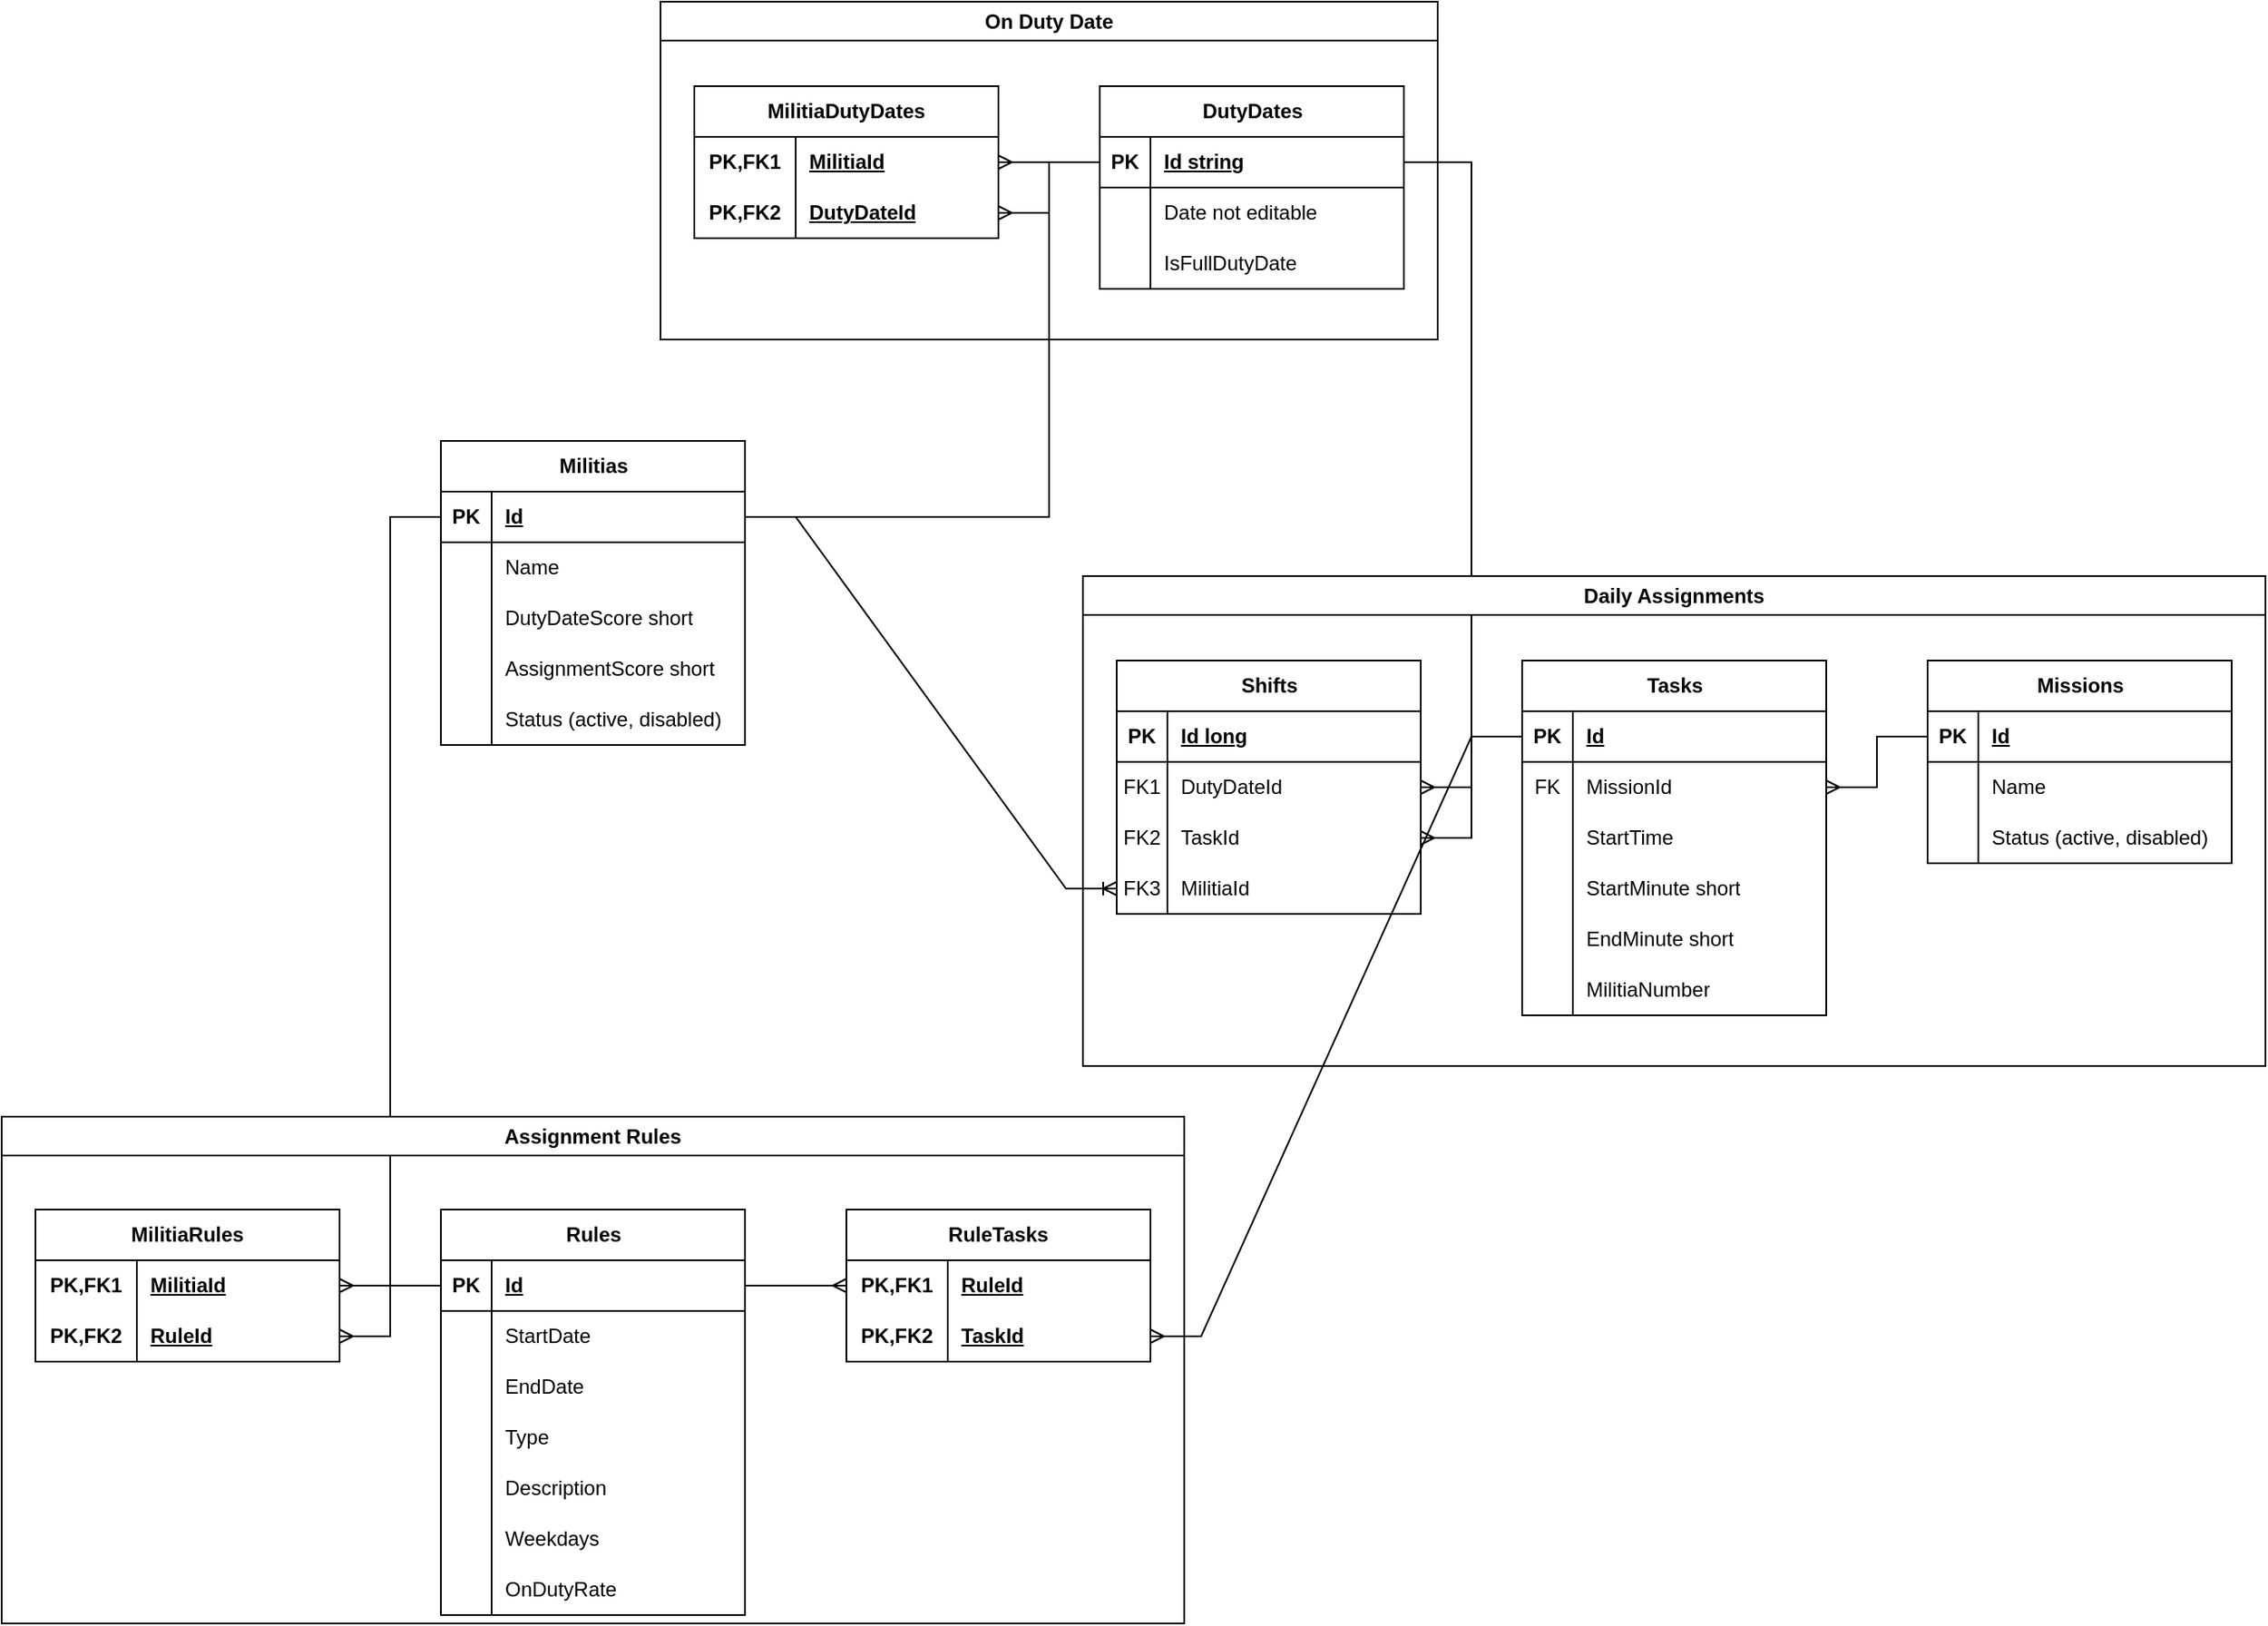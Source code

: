 <mxfile version="23.1.1" type="device">
  <diagram id="R2lEEEUBdFMjLlhIrx00" name="Page-1">
    <mxGraphModel dx="1426" dy="793" grid="1" gridSize="10" guides="1" tooltips="1" connect="1" arrows="1" fold="1" page="1" pageScale="1" pageWidth="850" pageHeight="1100" math="0" shadow="0" extFonts="Permanent Marker^https://fonts.googleapis.com/css?family=Permanent+Marker">
      <root>
        <mxCell id="0" />
        <mxCell id="1" parent="0" />
        <mxCell id="pdtyg4RpCZZI359eivzi-1" value="Militias" style="shape=table;startSize=30;container=1;collapsible=1;childLayout=tableLayout;fixedRows=1;rowLines=0;fontStyle=1;align=center;resizeLast=1;html=1;" parent="1" vertex="1">
          <mxGeometry x="450" y="290" width="180" height="180" as="geometry" />
        </mxCell>
        <mxCell id="pdtyg4RpCZZI359eivzi-2" value="" style="shape=tableRow;horizontal=0;startSize=0;swimlaneHead=0;swimlaneBody=0;fillColor=none;collapsible=0;dropTarget=0;points=[[0,0.5],[1,0.5]];portConstraint=eastwest;top=0;left=0;right=0;bottom=1;" parent="pdtyg4RpCZZI359eivzi-1" vertex="1">
          <mxGeometry y="30" width="180" height="30" as="geometry" />
        </mxCell>
        <mxCell id="pdtyg4RpCZZI359eivzi-3" value="PK" style="shape=partialRectangle;connectable=0;fillColor=none;top=0;left=0;bottom=0;right=0;fontStyle=1;overflow=hidden;whiteSpace=wrap;html=1;" parent="pdtyg4RpCZZI359eivzi-2" vertex="1">
          <mxGeometry width="30" height="30" as="geometry">
            <mxRectangle width="30" height="30" as="alternateBounds" />
          </mxGeometry>
        </mxCell>
        <mxCell id="pdtyg4RpCZZI359eivzi-4" value="Id" style="shape=partialRectangle;connectable=0;fillColor=none;top=0;left=0;bottom=0;right=0;align=left;spacingLeft=6;fontStyle=5;overflow=hidden;whiteSpace=wrap;html=1;" parent="pdtyg4RpCZZI359eivzi-2" vertex="1">
          <mxGeometry x="30" width="150" height="30" as="geometry">
            <mxRectangle width="150" height="30" as="alternateBounds" />
          </mxGeometry>
        </mxCell>
        <mxCell id="pdtyg4RpCZZI359eivzi-5" value="" style="shape=tableRow;horizontal=0;startSize=0;swimlaneHead=0;swimlaneBody=0;fillColor=none;collapsible=0;dropTarget=0;points=[[0,0.5],[1,0.5]];portConstraint=eastwest;top=0;left=0;right=0;bottom=0;" parent="pdtyg4RpCZZI359eivzi-1" vertex="1">
          <mxGeometry y="60" width="180" height="30" as="geometry" />
        </mxCell>
        <mxCell id="pdtyg4RpCZZI359eivzi-6" value="" style="shape=partialRectangle;connectable=0;fillColor=none;top=0;left=0;bottom=0;right=0;editable=1;overflow=hidden;whiteSpace=wrap;html=1;" parent="pdtyg4RpCZZI359eivzi-5" vertex="1">
          <mxGeometry width="30" height="30" as="geometry">
            <mxRectangle width="30" height="30" as="alternateBounds" />
          </mxGeometry>
        </mxCell>
        <mxCell id="pdtyg4RpCZZI359eivzi-7" value="Name" style="shape=partialRectangle;connectable=0;fillColor=none;top=0;left=0;bottom=0;right=0;align=left;spacingLeft=6;overflow=hidden;whiteSpace=wrap;html=1;" parent="pdtyg4RpCZZI359eivzi-5" vertex="1">
          <mxGeometry x="30" width="150" height="30" as="geometry">
            <mxRectangle width="150" height="30" as="alternateBounds" />
          </mxGeometry>
        </mxCell>
        <mxCell id="pdtyg4RpCZZI359eivzi-8" value="" style="shape=tableRow;horizontal=0;startSize=0;swimlaneHead=0;swimlaneBody=0;fillColor=none;collapsible=0;dropTarget=0;points=[[0,0.5],[1,0.5]];portConstraint=eastwest;top=0;left=0;right=0;bottom=0;" parent="pdtyg4RpCZZI359eivzi-1" vertex="1">
          <mxGeometry y="90" width="180" height="30" as="geometry" />
        </mxCell>
        <mxCell id="pdtyg4RpCZZI359eivzi-9" value="" style="shape=partialRectangle;connectable=0;fillColor=none;top=0;left=0;bottom=0;right=0;editable=1;overflow=hidden;whiteSpace=wrap;html=1;" parent="pdtyg4RpCZZI359eivzi-8" vertex="1">
          <mxGeometry width="30" height="30" as="geometry">
            <mxRectangle width="30" height="30" as="alternateBounds" />
          </mxGeometry>
        </mxCell>
        <mxCell id="pdtyg4RpCZZI359eivzi-10" value="DutyDateScore short" style="shape=partialRectangle;connectable=0;fillColor=none;top=0;left=0;bottom=0;right=0;align=left;spacingLeft=6;overflow=hidden;whiteSpace=wrap;html=1;" parent="pdtyg4RpCZZI359eivzi-8" vertex="1">
          <mxGeometry x="30" width="150" height="30" as="geometry">
            <mxRectangle width="150" height="30" as="alternateBounds" />
          </mxGeometry>
        </mxCell>
        <mxCell id="WLzUTQNGQ3qhr9hNgQwH-1" value="" style="shape=tableRow;horizontal=0;startSize=0;swimlaneHead=0;swimlaneBody=0;fillColor=none;collapsible=0;dropTarget=0;points=[[0,0.5],[1,0.5]];portConstraint=eastwest;top=0;left=0;right=0;bottom=0;" parent="pdtyg4RpCZZI359eivzi-1" vertex="1">
          <mxGeometry y="120" width="180" height="30" as="geometry" />
        </mxCell>
        <mxCell id="WLzUTQNGQ3qhr9hNgQwH-2" value="" style="shape=partialRectangle;connectable=0;fillColor=none;top=0;left=0;bottom=0;right=0;editable=1;overflow=hidden;whiteSpace=wrap;html=1;" parent="WLzUTQNGQ3qhr9hNgQwH-1" vertex="1">
          <mxGeometry width="30" height="30" as="geometry">
            <mxRectangle width="30" height="30" as="alternateBounds" />
          </mxGeometry>
        </mxCell>
        <mxCell id="WLzUTQNGQ3qhr9hNgQwH-3" value="AssignmentScore short" style="shape=partialRectangle;connectable=0;fillColor=none;top=0;left=0;bottom=0;right=0;align=left;spacingLeft=6;overflow=hidden;whiteSpace=wrap;html=1;" parent="WLzUTQNGQ3qhr9hNgQwH-1" vertex="1">
          <mxGeometry x="30" width="150" height="30" as="geometry">
            <mxRectangle width="150" height="30" as="alternateBounds" />
          </mxGeometry>
        </mxCell>
        <mxCell id="pdtyg4RpCZZI359eivzi-11" value="" style="shape=tableRow;horizontal=0;startSize=0;swimlaneHead=0;swimlaneBody=0;fillColor=none;collapsible=0;dropTarget=0;points=[[0,0.5],[1,0.5]];portConstraint=eastwest;top=0;left=0;right=0;bottom=0;" parent="pdtyg4RpCZZI359eivzi-1" vertex="1">
          <mxGeometry y="150" width="180" height="30" as="geometry" />
        </mxCell>
        <mxCell id="pdtyg4RpCZZI359eivzi-12" value="" style="shape=partialRectangle;connectable=0;fillColor=none;top=0;left=0;bottom=0;right=0;editable=1;overflow=hidden;whiteSpace=wrap;html=1;" parent="pdtyg4RpCZZI359eivzi-11" vertex="1">
          <mxGeometry width="30" height="30" as="geometry">
            <mxRectangle width="30" height="30" as="alternateBounds" />
          </mxGeometry>
        </mxCell>
        <mxCell id="pdtyg4RpCZZI359eivzi-13" value="Status (active, disabled)" style="shape=partialRectangle;connectable=0;fillColor=none;top=0;left=0;bottom=0;right=0;align=left;spacingLeft=6;overflow=hidden;whiteSpace=wrap;html=1;" parent="pdtyg4RpCZZI359eivzi-11" vertex="1">
          <mxGeometry x="30" width="150" height="30" as="geometry">
            <mxRectangle width="150" height="30" as="alternateBounds" />
          </mxGeometry>
        </mxCell>
        <mxCell id="pdtyg4RpCZZI359eivzi-83" value="" style="edgeStyle=entityRelationEdgeStyle;fontSize=12;html=1;endArrow=ERmany;rounded=0;" parent="1" source="pdtyg4RpCZZI359eivzi-2" target="pdtyg4RpCZZI359eivzi-53" edge="1">
          <mxGeometry width="100" height="100" relative="1" as="geometry">
            <mxPoint x="180" y="590" as="sourcePoint" />
            <mxPoint x="280" y="490" as="targetPoint" />
          </mxGeometry>
        </mxCell>
        <mxCell id="pdtyg4RpCZZI359eivzi-98" value="" style="edgeStyle=entityRelationEdgeStyle;fontSize=12;html=1;endArrow=ERmany;rounded=0;" parent="1" source="pdtyg4RpCZZI359eivzi-2" target="pdtyg4RpCZZI359eivzi-86" edge="1">
          <mxGeometry width="100" height="100" relative="1" as="geometry">
            <mxPoint x="240" y="710" as="sourcePoint" />
            <mxPoint x="340" y="610" as="targetPoint" />
          </mxGeometry>
        </mxCell>
        <mxCell id="pdtyg4RpCZZI359eivzi-146" value="" style="edgeStyle=entityRelationEdgeStyle;fontSize=12;html=1;endArrow=ERmany;rounded=0;" parent="1" source="pdtyg4RpCZZI359eivzi-114" target="pdtyg4RpCZZI359eivzi-136" edge="1">
          <mxGeometry width="100" height="100" relative="1" as="geometry">
            <mxPoint x="90" y="740" as="sourcePoint" />
            <mxPoint x="190" y="640" as="targetPoint" />
          </mxGeometry>
        </mxCell>
        <mxCell id="pdtyg4RpCZZI359eivzi-187" value="" style="edgeStyle=entityRelationEdgeStyle;fontSize=12;html=1;endArrow=ERmany;rounded=0;" parent="1" source="pdtyg4RpCZZI359eivzi-15" target="pdtyg4RpCZZI359eivzi-177" edge="1">
          <mxGeometry width="100" height="100" relative="1" as="geometry">
            <mxPoint x="630" y="410" as="sourcePoint" />
            <mxPoint x="730" y="310" as="targetPoint" />
          </mxGeometry>
        </mxCell>
        <mxCell id="pdtyg4RpCZZI359eivzi-188" value="" style="edgeStyle=entityRelationEdgeStyle;fontSize=12;html=1;endArrow=ERoneToMany;rounded=0;" parent="1" source="pdtyg4RpCZZI359eivzi-2" target="pdtyg4RpCZZI359eivzi-183" edge="1">
          <mxGeometry width="100" height="100" relative="1" as="geometry">
            <mxPoint x="530" y="380" as="sourcePoint" />
            <mxPoint x="630" y="280" as="targetPoint" />
          </mxGeometry>
        </mxCell>
        <mxCell id="pdtyg4RpCZZI359eivzi-189" value="On Duty Date" style="swimlane;whiteSpace=wrap;html=1;" parent="1" vertex="1">
          <mxGeometry x="580" y="30" width="460" height="200" as="geometry" />
        </mxCell>
        <mxCell id="pdtyg4RpCZZI359eivzi-14" value="DutyDates" style="shape=table;startSize=30;container=1;collapsible=1;childLayout=tableLayout;fixedRows=1;rowLines=0;fontStyle=1;align=center;resizeLast=1;html=1;" parent="pdtyg4RpCZZI359eivzi-189" vertex="1">
          <mxGeometry x="260" y="50" width="180" height="120" as="geometry">
            <mxRectangle x="360" y="475" width="90" height="30" as="alternateBounds" />
          </mxGeometry>
        </mxCell>
        <mxCell id="pdtyg4RpCZZI359eivzi-15" value="" style="shape=tableRow;horizontal=0;startSize=0;swimlaneHead=0;swimlaneBody=0;fillColor=none;collapsible=0;dropTarget=0;points=[[0,0.5],[1,0.5]];portConstraint=eastwest;top=0;left=0;right=0;bottom=1;" parent="pdtyg4RpCZZI359eivzi-14" vertex="1">
          <mxGeometry y="30" width="180" height="30" as="geometry" />
        </mxCell>
        <mxCell id="pdtyg4RpCZZI359eivzi-16" value="PK" style="shape=partialRectangle;connectable=0;fillColor=none;top=0;left=0;bottom=0;right=0;fontStyle=1;overflow=hidden;whiteSpace=wrap;html=1;" parent="pdtyg4RpCZZI359eivzi-15" vertex="1">
          <mxGeometry width="30" height="30" as="geometry">
            <mxRectangle width="30" height="30" as="alternateBounds" />
          </mxGeometry>
        </mxCell>
        <mxCell id="pdtyg4RpCZZI359eivzi-17" value="Id string" style="shape=partialRectangle;connectable=0;fillColor=none;top=0;left=0;bottom=0;right=0;align=left;spacingLeft=6;fontStyle=5;overflow=hidden;whiteSpace=wrap;html=1;" parent="pdtyg4RpCZZI359eivzi-15" vertex="1">
          <mxGeometry x="30" width="150" height="30" as="geometry">
            <mxRectangle width="150" height="30" as="alternateBounds" />
          </mxGeometry>
        </mxCell>
        <mxCell id="pdtyg4RpCZZI359eivzi-18" value="" style="shape=tableRow;horizontal=0;startSize=0;swimlaneHead=0;swimlaneBody=0;fillColor=none;collapsible=0;dropTarget=0;points=[[0,0.5],[1,0.5]];portConstraint=eastwest;top=0;left=0;right=0;bottom=0;" parent="pdtyg4RpCZZI359eivzi-14" vertex="1">
          <mxGeometry y="60" width="180" height="30" as="geometry" />
        </mxCell>
        <mxCell id="pdtyg4RpCZZI359eivzi-19" value="" style="shape=partialRectangle;connectable=0;fillColor=none;top=0;left=0;bottom=0;right=0;editable=1;overflow=hidden;whiteSpace=wrap;html=1;" parent="pdtyg4RpCZZI359eivzi-18" vertex="1">
          <mxGeometry width="30" height="30" as="geometry">
            <mxRectangle width="30" height="30" as="alternateBounds" />
          </mxGeometry>
        </mxCell>
        <mxCell id="pdtyg4RpCZZI359eivzi-20" value="Date not editable" style="shape=partialRectangle;connectable=0;fillColor=none;top=0;left=0;bottom=0;right=0;align=left;spacingLeft=6;overflow=hidden;whiteSpace=wrap;html=1;" parent="pdtyg4RpCZZI359eivzi-18" vertex="1">
          <mxGeometry x="30" width="150" height="30" as="geometry">
            <mxRectangle width="150" height="30" as="alternateBounds" />
          </mxGeometry>
        </mxCell>
        <mxCell id="pdtyg4RpCZZI359eivzi-21" value="" style="shape=tableRow;horizontal=0;startSize=0;swimlaneHead=0;swimlaneBody=0;fillColor=none;collapsible=0;dropTarget=0;points=[[0,0.5],[1,0.5]];portConstraint=eastwest;top=0;left=0;right=0;bottom=0;" parent="pdtyg4RpCZZI359eivzi-14" vertex="1">
          <mxGeometry y="90" width="180" height="30" as="geometry" />
        </mxCell>
        <mxCell id="pdtyg4RpCZZI359eivzi-22" value="" style="shape=partialRectangle;connectable=0;fillColor=none;top=0;left=0;bottom=0;right=0;editable=1;overflow=hidden;whiteSpace=wrap;html=1;" parent="pdtyg4RpCZZI359eivzi-21" vertex="1">
          <mxGeometry width="30" height="30" as="geometry">
            <mxRectangle width="30" height="30" as="alternateBounds" />
          </mxGeometry>
        </mxCell>
        <mxCell id="pdtyg4RpCZZI359eivzi-23" value="IsFullDutyDate" style="shape=partialRectangle;connectable=0;fillColor=none;top=0;left=0;bottom=0;right=0;align=left;spacingLeft=6;overflow=hidden;whiteSpace=wrap;html=1;" parent="pdtyg4RpCZZI359eivzi-21" vertex="1">
          <mxGeometry x="30" width="150" height="30" as="geometry">
            <mxRectangle width="150" height="30" as="alternateBounds" />
          </mxGeometry>
        </mxCell>
        <mxCell id="pdtyg4RpCZZI359eivzi-52" value="MilitiaDutyDates" style="shape=table;startSize=30;container=1;collapsible=1;childLayout=tableLayout;fixedRows=1;rowLines=0;fontStyle=1;align=center;resizeLast=1;html=1;whiteSpace=wrap;" parent="pdtyg4RpCZZI359eivzi-189" vertex="1">
          <mxGeometry x="20" y="50" width="180" height="90" as="geometry" />
        </mxCell>
        <mxCell id="pdtyg4RpCZZI359eivzi-53" value="" style="shape=tableRow;horizontal=0;startSize=0;swimlaneHead=0;swimlaneBody=0;fillColor=none;collapsible=0;dropTarget=0;points=[[0,0.5],[1,0.5]];portConstraint=eastwest;top=0;left=0;right=0;bottom=0;html=1;" parent="pdtyg4RpCZZI359eivzi-52" vertex="1">
          <mxGeometry y="30" width="180" height="30" as="geometry" />
        </mxCell>
        <mxCell id="pdtyg4RpCZZI359eivzi-54" value="PK,FK1" style="shape=partialRectangle;connectable=0;fillColor=none;top=0;left=0;bottom=0;right=0;fontStyle=1;overflow=hidden;html=1;whiteSpace=wrap;" parent="pdtyg4RpCZZI359eivzi-53" vertex="1">
          <mxGeometry width="60" height="30" as="geometry">
            <mxRectangle width="60" height="30" as="alternateBounds" />
          </mxGeometry>
        </mxCell>
        <mxCell id="pdtyg4RpCZZI359eivzi-55" value="MilitiaId" style="shape=partialRectangle;connectable=0;fillColor=none;top=0;left=0;bottom=0;right=0;align=left;spacingLeft=6;fontStyle=5;overflow=hidden;html=1;whiteSpace=wrap;" parent="pdtyg4RpCZZI359eivzi-53" vertex="1">
          <mxGeometry x="60" width="120" height="30" as="geometry">
            <mxRectangle width="120" height="30" as="alternateBounds" />
          </mxGeometry>
        </mxCell>
        <mxCell id="pdtyg4RpCZZI359eivzi-56" value="" style="shape=tableRow;horizontal=0;startSize=0;swimlaneHead=0;swimlaneBody=0;fillColor=none;collapsible=0;dropTarget=0;points=[[0,0.5],[1,0.5]];portConstraint=eastwest;top=0;left=0;right=0;bottom=1;html=1;" parent="pdtyg4RpCZZI359eivzi-52" vertex="1">
          <mxGeometry y="60" width="180" height="30" as="geometry" />
        </mxCell>
        <mxCell id="pdtyg4RpCZZI359eivzi-57" value="PK,FK2" style="shape=partialRectangle;connectable=0;fillColor=none;top=0;left=0;bottom=0;right=0;fontStyle=1;overflow=hidden;html=1;whiteSpace=wrap;" parent="pdtyg4RpCZZI359eivzi-56" vertex="1">
          <mxGeometry width="60" height="30" as="geometry">
            <mxRectangle width="60" height="30" as="alternateBounds" />
          </mxGeometry>
        </mxCell>
        <mxCell id="pdtyg4RpCZZI359eivzi-58" value="DutyDateId" style="shape=partialRectangle;connectable=0;fillColor=none;top=0;left=0;bottom=0;right=0;align=left;spacingLeft=6;fontStyle=5;overflow=hidden;html=1;whiteSpace=wrap;" parent="pdtyg4RpCZZI359eivzi-56" vertex="1">
          <mxGeometry x="60" width="120" height="30" as="geometry">
            <mxRectangle width="120" height="30" as="alternateBounds" />
          </mxGeometry>
        </mxCell>
        <mxCell id="pdtyg4RpCZZI359eivzi-84" value="" style="edgeStyle=entityRelationEdgeStyle;fontSize=12;html=1;endArrow=ERmany;rounded=0;" parent="pdtyg4RpCZZI359eivzi-189" source="pdtyg4RpCZZI359eivzi-15" target="pdtyg4RpCZZI359eivzi-56" edge="1">
          <mxGeometry width="100" height="100" relative="1" as="geometry">
            <mxPoint x="-380" y="520" as="sourcePoint" />
            <mxPoint x="-280" y="420" as="targetPoint" />
          </mxGeometry>
        </mxCell>
        <mxCell id="pdtyg4RpCZZI359eivzi-190" value="Assignment Rules" style="swimlane;whiteSpace=wrap;html=1;" parent="1" vertex="1">
          <mxGeometry x="190" y="690" width="700" height="300" as="geometry" />
        </mxCell>
        <mxCell id="pdtyg4RpCZZI359eivzi-67" value="Rules" style="shape=table;startSize=30;container=1;collapsible=1;childLayout=tableLayout;fixedRows=1;rowLines=0;fontStyle=1;align=center;resizeLast=1;html=1;" parent="pdtyg4RpCZZI359eivzi-190" vertex="1">
          <mxGeometry x="260" y="55" width="180" height="240" as="geometry" />
        </mxCell>
        <mxCell id="pdtyg4RpCZZI359eivzi-68" value="" style="shape=tableRow;horizontal=0;startSize=0;swimlaneHead=0;swimlaneBody=0;fillColor=none;collapsible=0;dropTarget=0;points=[[0,0.5],[1,0.5]];portConstraint=eastwest;top=0;left=0;right=0;bottom=1;" parent="pdtyg4RpCZZI359eivzi-67" vertex="1">
          <mxGeometry y="30" width="180" height="30" as="geometry" />
        </mxCell>
        <mxCell id="pdtyg4RpCZZI359eivzi-69" value="PK" style="shape=partialRectangle;connectable=0;fillColor=none;top=0;left=0;bottom=0;right=0;fontStyle=1;overflow=hidden;whiteSpace=wrap;html=1;" parent="pdtyg4RpCZZI359eivzi-68" vertex="1">
          <mxGeometry width="30" height="30" as="geometry">
            <mxRectangle width="30" height="30" as="alternateBounds" />
          </mxGeometry>
        </mxCell>
        <mxCell id="pdtyg4RpCZZI359eivzi-70" value="Id" style="shape=partialRectangle;connectable=0;fillColor=none;top=0;left=0;bottom=0;right=0;align=left;spacingLeft=6;fontStyle=5;overflow=hidden;whiteSpace=wrap;html=1;" parent="pdtyg4RpCZZI359eivzi-68" vertex="1">
          <mxGeometry x="30" width="150" height="30" as="geometry">
            <mxRectangle width="150" height="30" as="alternateBounds" />
          </mxGeometry>
        </mxCell>
        <mxCell id="pdtyg4RpCZZI359eivzi-74" value="" style="shape=tableRow;horizontal=0;startSize=0;swimlaneHead=0;swimlaneBody=0;fillColor=none;collapsible=0;dropTarget=0;points=[[0,0.5],[1,0.5]];portConstraint=eastwest;top=0;left=0;right=0;bottom=0;" parent="pdtyg4RpCZZI359eivzi-67" vertex="1">
          <mxGeometry y="60" width="180" height="30" as="geometry" />
        </mxCell>
        <mxCell id="pdtyg4RpCZZI359eivzi-75" value="" style="shape=partialRectangle;connectable=0;fillColor=none;top=0;left=0;bottom=0;right=0;editable=1;overflow=hidden;whiteSpace=wrap;html=1;" parent="pdtyg4RpCZZI359eivzi-74" vertex="1">
          <mxGeometry width="30" height="30" as="geometry">
            <mxRectangle width="30" height="30" as="alternateBounds" />
          </mxGeometry>
        </mxCell>
        <mxCell id="pdtyg4RpCZZI359eivzi-76" value="StartDate" style="shape=partialRectangle;connectable=0;fillColor=none;top=0;left=0;bottom=0;right=0;align=left;spacingLeft=6;overflow=hidden;whiteSpace=wrap;html=1;" parent="pdtyg4RpCZZI359eivzi-74" vertex="1">
          <mxGeometry x="30" width="150" height="30" as="geometry">
            <mxRectangle width="150" height="30" as="alternateBounds" />
          </mxGeometry>
        </mxCell>
        <mxCell id="pdtyg4RpCZZI359eivzi-77" value="" style="shape=tableRow;horizontal=0;startSize=0;swimlaneHead=0;swimlaneBody=0;fillColor=none;collapsible=0;dropTarget=0;points=[[0,0.5],[1,0.5]];portConstraint=eastwest;top=0;left=0;right=0;bottom=0;" parent="pdtyg4RpCZZI359eivzi-67" vertex="1">
          <mxGeometry y="90" width="180" height="30" as="geometry" />
        </mxCell>
        <mxCell id="pdtyg4RpCZZI359eivzi-78" value="" style="shape=partialRectangle;connectable=0;fillColor=none;top=0;left=0;bottom=0;right=0;editable=1;overflow=hidden;whiteSpace=wrap;html=1;" parent="pdtyg4RpCZZI359eivzi-77" vertex="1">
          <mxGeometry width="30" height="30" as="geometry">
            <mxRectangle width="30" height="30" as="alternateBounds" />
          </mxGeometry>
        </mxCell>
        <mxCell id="pdtyg4RpCZZI359eivzi-79" value="EndDate" style="shape=partialRectangle;connectable=0;fillColor=none;top=0;left=0;bottom=0;right=0;align=left;spacingLeft=6;overflow=hidden;whiteSpace=wrap;html=1;" parent="pdtyg4RpCZZI359eivzi-77" vertex="1">
          <mxGeometry x="30" width="150" height="30" as="geometry">
            <mxRectangle width="150" height="30" as="alternateBounds" />
          </mxGeometry>
        </mxCell>
        <mxCell id="pdtyg4RpCZZI359eivzi-80" value="" style="shape=tableRow;horizontal=0;startSize=0;swimlaneHead=0;swimlaneBody=0;fillColor=none;collapsible=0;dropTarget=0;points=[[0,0.5],[1,0.5]];portConstraint=eastwest;top=0;left=0;right=0;bottom=0;" parent="pdtyg4RpCZZI359eivzi-67" vertex="1">
          <mxGeometry y="120" width="180" height="30" as="geometry" />
        </mxCell>
        <mxCell id="pdtyg4RpCZZI359eivzi-81" value="" style="shape=partialRectangle;connectable=0;fillColor=none;top=0;left=0;bottom=0;right=0;editable=1;overflow=hidden;whiteSpace=wrap;html=1;" parent="pdtyg4RpCZZI359eivzi-80" vertex="1">
          <mxGeometry width="30" height="30" as="geometry">
            <mxRectangle width="30" height="30" as="alternateBounds" />
          </mxGeometry>
        </mxCell>
        <mxCell id="pdtyg4RpCZZI359eivzi-82" value="Type" style="shape=partialRectangle;connectable=0;fillColor=none;top=0;left=0;bottom=0;right=0;align=left;spacingLeft=6;overflow=hidden;whiteSpace=wrap;html=1;" parent="pdtyg4RpCZZI359eivzi-80" vertex="1">
          <mxGeometry x="30" width="150" height="30" as="geometry">
            <mxRectangle width="150" height="30" as="alternateBounds" />
          </mxGeometry>
        </mxCell>
        <mxCell id="DN4OpjIhs8SsTKWzGUzK-1" value="" style="shape=tableRow;horizontal=0;startSize=0;swimlaneHead=0;swimlaneBody=0;fillColor=none;collapsible=0;dropTarget=0;points=[[0,0.5],[1,0.5]];portConstraint=eastwest;top=0;left=0;right=0;bottom=0;" vertex="1" parent="pdtyg4RpCZZI359eivzi-67">
          <mxGeometry y="150" width="180" height="30" as="geometry" />
        </mxCell>
        <mxCell id="DN4OpjIhs8SsTKWzGUzK-2" value="" style="shape=partialRectangle;connectable=0;fillColor=none;top=0;left=0;bottom=0;right=0;editable=1;overflow=hidden;whiteSpace=wrap;html=1;" vertex="1" parent="DN4OpjIhs8SsTKWzGUzK-1">
          <mxGeometry width="30" height="30" as="geometry">
            <mxRectangle width="30" height="30" as="alternateBounds" />
          </mxGeometry>
        </mxCell>
        <mxCell id="DN4OpjIhs8SsTKWzGUzK-3" value="Description" style="shape=partialRectangle;connectable=0;fillColor=none;top=0;left=0;bottom=0;right=0;align=left;spacingLeft=6;overflow=hidden;whiteSpace=wrap;html=1;" vertex="1" parent="DN4OpjIhs8SsTKWzGUzK-1">
          <mxGeometry x="30" width="150" height="30" as="geometry">
            <mxRectangle width="150" height="30" as="alternateBounds" />
          </mxGeometry>
        </mxCell>
        <mxCell id="DN4OpjIhs8SsTKWzGUzK-4" value="" style="shape=tableRow;horizontal=0;startSize=0;swimlaneHead=0;swimlaneBody=0;fillColor=none;collapsible=0;dropTarget=0;points=[[0,0.5],[1,0.5]];portConstraint=eastwest;top=0;left=0;right=0;bottom=0;" vertex="1" parent="pdtyg4RpCZZI359eivzi-67">
          <mxGeometry y="180" width="180" height="30" as="geometry" />
        </mxCell>
        <mxCell id="DN4OpjIhs8SsTKWzGUzK-5" value="" style="shape=partialRectangle;connectable=0;fillColor=none;top=0;left=0;bottom=0;right=0;editable=1;overflow=hidden;whiteSpace=wrap;html=1;" vertex="1" parent="DN4OpjIhs8SsTKWzGUzK-4">
          <mxGeometry width="30" height="30" as="geometry">
            <mxRectangle width="30" height="30" as="alternateBounds" />
          </mxGeometry>
        </mxCell>
        <mxCell id="DN4OpjIhs8SsTKWzGUzK-6" value="Weekdays" style="shape=partialRectangle;connectable=0;fillColor=none;top=0;left=0;bottom=0;right=0;align=left;spacingLeft=6;overflow=hidden;whiteSpace=wrap;html=1;" vertex="1" parent="DN4OpjIhs8SsTKWzGUzK-4">
          <mxGeometry x="30" width="150" height="30" as="geometry">
            <mxRectangle width="150" height="30" as="alternateBounds" />
          </mxGeometry>
        </mxCell>
        <mxCell id="DN4OpjIhs8SsTKWzGUzK-7" value="" style="shape=tableRow;horizontal=0;startSize=0;swimlaneHead=0;swimlaneBody=0;fillColor=none;collapsible=0;dropTarget=0;points=[[0,0.5],[1,0.5]];portConstraint=eastwest;top=0;left=0;right=0;bottom=0;" vertex="1" parent="pdtyg4RpCZZI359eivzi-67">
          <mxGeometry y="210" width="180" height="30" as="geometry" />
        </mxCell>
        <mxCell id="DN4OpjIhs8SsTKWzGUzK-8" value="" style="shape=partialRectangle;connectable=0;fillColor=none;top=0;left=0;bottom=0;right=0;editable=1;overflow=hidden;whiteSpace=wrap;html=1;" vertex="1" parent="DN4OpjIhs8SsTKWzGUzK-7">
          <mxGeometry width="30" height="30" as="geometry">
            <mxRectangle width="30" height="30" as="alternateBounds" />
          </mxGeometry>
        </mxCell>
        <mxCell id="DN4OpjIhs8SsTKWzGUzK-9" value="OnDutyRate" style="shape=partialRectangle;connectable=0;fillColor=none;top=0;left=0;bottom=0;right=0;align=left;spacingLeft=6;overflow=hidden;whiteSpace=wrap;html=1;" vertex="1" parent="DN4OpjIhs8SsTKWzGUzK-7">
          <mxGeometry x="30" width="150" height="30" as="geometry">
            <mxRectangle width="150" height="30" as="alternateBounds" />
          </mxGeometry>
        </mxCell>
        <mxCell id="pdtyg4RpCZZI359eivzi-85" value="MilitiaRules" style="shape=table;startSize=30;container=1;collapsible=1;childLayout=tableLayout;fixedRows=1;rowLines=0;fontStyle=1;align=center;resizeLast=1;html=1;whiteSpace=wrap;" parent="pdtyg4RpCZZI359eivzi-190" vertex="1">
          <mxGeometry x="20" y="55" width="180" height="90" as="geometry" />
        </mxCell>
        <mxCell id="pdtyg4RpCZZI359eivzi-86" value="" style="shape=tableRow;horizontal=0;startSize=0;swimlaneHead=0;swimlaneBody=0;fillColor=none;collapsible=0;dropTarget=0;points=[[0,0.5],[1,0.5]];portConstraint=eastwest;top=0;left=0;right=0;bottom=0;html=1;" parent="pdtyg4RpCZZI359eivzi-85" vertex="1">
          <mxGeometry y="30" width="180" height="30" as="geometry" />
        </mxCell>
        <mxCell id="pdtyg4RpCZZI359eivzi-87" value="PK,FK1" style="shape=partialRectangle;connectable=0;fillColor=none;top=0;left=0;bottom=0;right=0;fontStyle=1;overflow=hidden;html=1;whiteSpace=wrap;" parent="pdtyg4RpCZZI359eivzi-86" vertex="1">
          <mxGeometry width="60" height="30" as="geometry">
            <mxRectangle width="60" height="30" as="alternateBounds" />
          </mxGeometry>
        </mxCell>
        <mxCell id="pdtyg4RpCZZI359eivzi-88" value="MilitiaId" style="shape=partialRectangle;connectable=0;fillColor=none;top=0;left=0;bottom=0;right=0;align=left;spacingLeft=6;fontStyle=5;overflow=hidden;html=1;whiteSpace=wrap;" parent="pdtyg4RpCZZI359eivzi-86" vertex="1">
          <mxGeometry x="60" width="120" height="30" as="geometry">
            <mxRectangle width="120" height="30" as="alternateBounds" />
          </mxGeometry>
        </mxCell>
        <mxCell id="pdtyg4RpCZZI359eivzi-89" value="" style="shape=tableRow;horizontal=0;startSize=0;swimlaneHead=0;swimlaneBody=0;fillColor=none;collapsible=0;dropTarget=0;points=[[0,0.5],[1,0.5]];portConstraint=eastwest;top=0;left=0;right=0;bottom=1;html=1;" parent="pdtyg4RpCZZI359eivzi-85" vertex="1">
          <mxGeometry y="60" width="180" height="30" as="geometry" />
        </mxCell>
        <mxCell id="pdtyg4RpCZZI359eivzi-90" value="PK,FK2" style="shape=partialRectangle;connectable=0;fillColor=none;top=0;left=0;bottom=0;right=0;fontStyle=1;overflow=hidden;html=1;whiteSpace=wrap;" parent="pdtyg4RpCZZI359eivzi-89" vertex="1">
          <mxGeometry width="60" height="30" as="geometry">
            <mxRectangle width="60" height="30" as="alternateBounds" />
          </mxGeometry>
        </mxCell>
        <mxCell id="pdtyg4RpCZZI359eivzi-91" value="RuleId" style="shape=partialRectangle;connectable=0;fillColor=none;top=0;left=0;bottom=0;right=0;align=left;spacingLeft=6;fontStyle=5;overflow=hidden;html=1;whiteSpace=wrap;" parent="pdtyg4RpCZZI359eivzi-89" vertex="1">
          <mxGeometry x="60" width="120" height="30" as="geometry">
            <mxRectangle width="120" height="30" as="alternateBounds" />
          </mxGeometry>
        </mxCell>
        <mxCell id="pdtyg4RpCZZI359eivzi-99" value="" style="edgeStyle=entityRelationEdgeStyle;fontSize=12;html=1;endArrow=ERmany;rounded=0;" parent="pdtyg4RpCZZI359eivzi-190" source="pdtyg4RpCZZI359eivzi-68" target="pdtyg4RpCZZI359eivzi-89" edge="1">
          <mxGeometry width="100" height="100" relative="1" as="geometry">
            <mxPoint x="130" y="315" as="sourcePoint" />
            <mxPoint x="230" y="215" as="targetPoint" />
          </mxGeometry>
        </mxCell>
        <mxCell id="pdtyg4RpCZZI359eivzi-132" value="RuleTasks" style="shape=table;startSize=30;container=1;collapsible=1;childLayout=tableLayout;fixedRows=1;rowLines=0;fontStyle=1;align=center;resizeLast=1;html=1;whiteSpace=wrap;" parent="pdtyg4RpCZZI359eivzi-190" vertex="1">
          <mxGeometry x="500" y="55" width="180" height="90" as="geometry" />
        </mxCell>
        <mxCell id="pdtyg4RpCZZI359eivzi-133" value="" style="shape=tableRow;horizontal=0;startSize=0;swimlaneHead=0;swimlaneBody=0;fillColor=none;collapsible=0;dropTarget=0;points=[[0,0.5],[1,0.5]];portConstraint=eastwest;top=0;left=0;right=0;bottom=0;html=1;" parent="pdtyg4RpCZZI359eivzi-132" vertex="1">
          <mxGeometry y="30" width="180" height="30" as="geometry" />
        </mxCell>
        <mxCell id="pdtyg4RpCZZI359eivzi-134" value="PK,FK1" style="shape=partialRectangle;connectable=0;fillColor=none;top=0;left=0;bottom=0;right=0;fontStyle=1;overflow=hidden;html=1;whiteSpace=wrap;" parent="pdtyg4RpCZZI359eivzi-133" vertex="1">
          <mxGeometry width="60" height="30" as="geometry">
            <mxRectangle width="60" height="30" as="alternateBounds" />
          </mxGeometry>
        </mxCell>
        <mxCell id="pdtyg4RpCZZI359eivzi-135" value="RuleId" style="shape=partialRectangle;connectable=0;fillColor=none;top=0;left=0;bottom=0;right=0;align=left;spacingLeft=6;fontStyle=5;overflow=hidden;html=1;whiteSpace=wrap;" parent="pdtyg4RpCZZI359eivzi-133" vertex="1">
          <mxGeometry x="60" width="120" height="30" as="geometry">
            <mxRectangle width="120" height="30" as="alternateBounds" />
          </mxGeometry>
        </mxCell>
        <mxCell id="pdtyg4RpCZZI359eivzi-136" value="" style="shape=tableRow;horizontal=0;startSize=0;swimlaneHead=0;swimlaneBody=0;fillColor=none;collapsible=0;dropTarget=0;points=[[0,0.5],[1,0.5]];portConstraint=eastwest;top=0;left=0;right=0;bottom=1;html=1;" parent="pdtyg4RpCZZI359eivzi-132" vertex="1">
          <mxGeometry y="60" width="180" height="30" as="geometry" />
        </mxCell>
        <mxCell id="pdtyg4RpCZZI359eivzi-137" value="PK,FK2" style="shape=partialRectangle;connectable=0;fillColor=none;top=0;left=0;bottom=0;right=0;fontStyle=1;overflow=hidden;html=1;whiteSpace=wrap;" parent="pdtyg4RpCZZI359eivzi-136" vertex="1">
          <mxGeometry width="60" height="30" as="geometry">
            <mxRectangle width="60" height="30" as="alternateBounds" />
          </mxGeometry>
        </mxCell>
        <mxCell id="pdtyg4RpCZZI359eivzi-138" value="TaskId" style="shape=partialRectangle;connectable=0;fillColor=none;top=0;left=0;bottom=0;right=0;align=left;spacingLeft=6;fontStyle=5;overflow=hidden;html=1;whiteSpace=wrap;" parent="pdtyg4RpCZZI359eivzi-136" vertex="1">
          <mxGeometry x="60" width="120" height="30" as="geometry">
            <mxRectangle width="120" height="30" as="alternateBounds" />
          </mxGeometry>
        </mxCell>
        <mxCell id="pdtyg4RpCZZI359eivzi-147" value="" style="edgeStyle=entityRelationEdgeStyle;fontSize=12;html=1;endArrow=ERmany;rounded=0;" parent="pdtyg4RpCZZI359eivzi-190" source="pdtyg4RpCZZI359eivzi-68" target="pdtyg4RpCZZI359eivzi-133" edge="1">
          <mxGeometry width="100" height="100" relative="1" as="geometry">
            <mxPoint x="10" y="335" as="sourcePoint" />
            <mxPoint x="110" y="235" as="targetPoint" />
          </mxGeometry>
        </mxCell>
        <mxCell id="pdtyg4RpCZZI359eivzi-191" value="Daily Assignments" style="swimlane;whiteSpace=wrap;html=1;startSize=23;" parent="1" vertex="1">
          <mxGeometry x="830" y="370" width="700" height="290" as="geometry" />
        </mxCell>
        <mxCell id="pdtyg4RpCZZI359eivzi-100" value="Missions" style="shape=table;startSize=30;container=1;collapsible=1;childLayout=tableLayout;fixedRows=1;rowLines=0;fontStyle=1;align=center;resizeLast=1;html=1;" parent="pdtyg4RpCZZI359eivzi-191" vertex="1">
          <mxGeometry x="500" y="50" width="180" height="120" as="geometry" />
        </mxCell>
        <mxCell id="pdtyg4RpCZZI359eivzi-101" value="" style="shape=tableRow;horizontal=0;startSize=0;swimlaneHead=0;swimlaneBody=0;fillColor=none;collapsible=0;dropTarget=0;points=[[0,0.5],[1,0.5]];portConstraint=eastwest;top=0;left=0;right=0;bottom=1;" parent="pdtyg4RpCZZI359eivzi-100" vertex="1">
          <mxGeometry y="30" width="180" height="30" as="geometry" />
        </mxCell>
        <mxCell id="pdtyg4RpCZZI359eivzi-102" value="PK" style="shape=partialRectangle;connectable=0;fillColor=none;top=0;left=0;bottom=0;right=0;fontStyle=1;overflow=hidden;whiteSpace=wrap;html=1;" parent="pdtyg4RpCZZI359eivzi-101" vertex="1">
          <mxGeometry width="30" height="30" as="geometry">
            <mxRectangle width="30" height="30" as="alternateBounds" />
          </mxGeometry>
        </mxCell>
        <mxCell id="pdtyg4RpCZZI359eivzi-103" value="Id" style="shape=partialRectangle;connectable=0;fillColor=none;top=0;left=0;bottom=0;right=0;align=left;spacingLeft=6;fontStyle=5;overflow=hidden;whiteSpace=wrap;html=1;" parent="pdtyg4RpCZZI359eivzi-101" vertex="1">
          <mxGeometry x="30" width="150" height="30" as="geometry">
            <mxRectangle width="150" height="30" as="alternateBounds" />
          </mxGeometry>
        </mxCell>
        <mxCell id="pdtyg4RpCZZI359eivzi-104" value="" style="shape=tableRow;horizontal=0;startSize=0;swimlaneHead=0;swimlaneBody=0;fillColor=none;collapsible=0;dropTarget=0;points=[[0,0.5],[1,0.5]];portConstraint=eastwest;top=0;left=0;right=0;bottom=0;" parent="pdtyg4RpCZZI359eivzi-100" vertex="1">
          <mxGeometry y="60" width="180" height="30" as="geometry" />
        </mxCell>
        <mxCell id="pdtyg4RpCZZI359eivzi-105" value="" style="shape=partialRectangle;connectable=0;fillColor=none;top=0;left=0;bottom=0;right=0;editable=1;overflow=hidden;whiteSpace=wrap;html=1;" parent="pdtyg4RpCZZI359eivzi-104" vertex="1">
          <mxGeometry width="30" height="30" as="geometry">
            <mxRectangle width="30" height="30" as="alternateBounds" />
          </mxGeometry>
        </mxCell>
        <mxCell id="pdtyg4RpCZZI359eivzi-106" value="Name" style="shape=partialRectangle;connectable=0;fillColor=none;top=0;left=0;bottom=0;right=0;align=left;spacingLeft=6;overflow=hidden;whiteSpace=wrap;html=1;" parent="pdtyg4RpCZZI359eivzi-104" vertex="1">
          <mxGeometry x="30" width="150" height="30" as="geometry">
            <mxRectangle width="150" height="30" as="alternateBounds" />
          </mxGeometry>
        </mxCell>
        <mxCell id="pdtyg4RpCZZI359eivzi-148" value="" style="shape=tableRow;horizontal=0;startSize=0;swimlaneHead=0;swimlaneBody=0;fillColor=none;collapsible=0;dropTarget=0;points=[[0,0.5],[1,0.5]];portConstraint=eastwest;top=0;left=0;right=0;bottom=0;" parent="pdtyg4RpCZZI359eivzi-100" vertex="1">
          <mxGeometry y="90" width="180" height="30" as="geometry" />
        </mxCell>
        <mxCell id="pdtyg4RpCZZI359eivzi-149" value="" style="shape=partialRectangle;connectable=0;fillColor=none;top=0;left=0;bottom=0;right=0;editable=1;overflow=hidden;whiteSpace=wrap;html=1;" parent="pdtyg4RpCZZI359eivzi-148" vertex="1">
          <mxGeometry width="30" height="30" as="geometry">
            <mxRectangle width="30" height="30" as="alternateBounds" />
          </mxGeometry>
        </mxCell>
        <mxCell id="pdtyg4RpCZZI359eivzi-150" value="Status (active, disabled)" style="shape=partialRectangle;connectable=0;fillColor=none;top=0;left=0;bottom=0;right=0;align=left;spacingLeft=6;overflow=hidden;whiteSpace=wrap;html=1;" parent="pdtyg4RpCZZI359eivzi-148" vertex="1">
          <mxGeometry x="30" width="150" height="30" as="geometry">
            <mxRectangle width="150" height="30" as="alternateBounds" />
          </mxGeometry>
        </mxCell>
        <mxCell id="pdtyg4RpCZZI359eivzi-113" value="Tasks" style="shape=table;startSize=30;container=1;collapsible=1;childLayout=tableLayout;fixedRows=1;rowLines=0;fontStyle=1;align=center;resizeLast=1;html=1;" parent="pdtyg4RpCZZI359eivzi-191" vertex="1">
          <mxGeometry x="260" y="50" width="180" height="210" as="geometry" />
        </mxCell>
        <mxCell id="pdtyg4RpCZZI359eivzi-114" value="" style="shape=tableRow;horizontal=0;startSize=0;swimlaneHead=0;swimlaneBody=0;fillColor=none;collapsible=0;dropTarget=0;points=[[0,0.5],[1,0.5]];portConstraint=eastwest;top=0;left=0;right=0;bottom=1;" parent="pdtyg4RpCZZI359eivzi-113" vertex="1">
          <mxGeometry y="30" width="180" height="30" as="geometry" />
        </mxCell>
        <mxCell id="pdtyg4RpCZZI359eivzi-115" value="PK" style="shape=partialRectangle;connectable=0;fillColor=none;top=0;left=0;bottom=0;right=0;fontStyle=1;overflow=hidden;whiteSpace=wrap;html=1;" parent="pdtyg4RpCZZI359eivzi-114" vertex="1">
          <mxGeometry width="30" height="30" as="geometry">
            <mxRectangle width="30" height="30" as="alternateBounds" />
          </mxGeometry>
        </mxCell>
        <mxCell id="pdtyg4RpCZZI359eivzi-116" value="Id" style="shape=partialRectangle;connectable=0;fillColor=none;top=0;left=0;bottom=0;right=0;align=left;spacingLeft=6;fontStyle=5;overflow=hidden;whiteSpace=wrap;html=1;" parent="pdtyg4RpCZZI359eivzi-114" vertex="1">
          <mxGeometry x="30" width="150" height="30" as="geometry">
            <mxRectangle width="150" height="30" as="alternateBounds" />
          </mxGeometry>
        </mxCell>
        <mxCell id="pdtyg4RpCZZI359eivzi-117" value="" style="shape=tableRow;horizontal=0;startSize=0;swimlaneHead=0;swimlaneBody=0;fillColor=none;collapsible=0;dropTarget=0;points=[[0,0.5],[1,0.5]];portConstraint=eastwest;top=0;left=0;right=0;bottom=0;" parent="pdtyg4RpCZZI359eivzi-113" vertex="1">
          <mxGeometry y="60" width="180" height="30" as="geometry" />
        </mxCell>
        <mxCell id="pdtyg4RpCZZI359eivzi-118" value="FK" style="shape=partialRectangle;connectable=0;fillColor=none;top=0;left=0;bottom=0;right=0;editable=1;overflow=hidden;whiteSpace=wrap;html=1;" parent="pdtyg4RpCZZI359eivzi-117" vertex="1">
          <mxGeometry width="30" height="30" as="geometry">
            <mxRectangle width="30" height="30" as="alternateBounds" />
          </mxGeometry>
        </mxCell>
        <mxCell id="pdtyg4RpCZZI359eivzi-119" value="MissionId" style="shape=partialRectangle;connectable=0;fillColor=none;top=0;left=0;bottom=0;right=0;align=left;spacingLeft=6;overflow=hidden;whiteSpace=wrap;html=1;" parent="pdtyg4RpCZZI359eivzi-117" vertex="1">
          <mxGeometry x="30" width="150" height="30" as="geometry">
            <mxRectangle width="150" height="30" as="alternateBounds" />
          </mxGeometry>
        </mxCell>
        <mxCell id="pdtyg4RpCZZI359eivzi-120" value="" style="shape=tableRow;horizontal=0;startSize=0;swimlaneHead=0;swimlaneBody=0;fillColor=none;collapsible=0;dropTarget=0;points=[[0,0.5],[1,0.5]];portConstraint=eastwest;top=0;left=0;right=0;bottom=0;" parent="pdtyg4RpCZZI359eivzi-113" vertex="1">
          <mxGeometry y="90" width="180" height="30" as="geometry" />
        </mxCell>
        <mxCell id="pdtyg4RpCZZI359eivzi-121" value="" style="shape=partialRectangle;connectable=0;fillColor=none;top=0;left=0;bottom=0;right=0;editable=1;overflow=hidden;whiteSpace=wrap;html=1;" parent="pdtyg4RpCZZI359eivzi-120" vertex="1">
          <mxGeometry width="30" height="30" as="geometry">
            <mxRectangle width="30" height="30" as="alternateBounds" />
          </mxGeometry>
        </mxCell>
        <mxCell id="pdtyg4RpCZZI359eivzi-122" value="StartTime" style="shape=partialRectangle;connectable=0;fillColor=none;top=0;left=0;bottom=0;right=0;align=left;spacingLeft=6;overflow=hidden;whiteSpace=wrap;html=1;" parent="pdtyg4RpCZZI359eivzi-120" vertex="1">
          <mxGeometry x="30" width="150" height="30" as="geometry">
            <mxRectangle width="150" height="30" as="alternateBounds" />
          </mxGeometry>
        </mxCell>
        <mxCell id="pdtyg4RpCZZI359eivzi-123" value="" style="shape=tableRow;horizontal=0;startSize=0;swimlaneHead=0;swimlaneBody=0;fillColor=none;collapsible=0;dropTarget=0;points=[[0,0.5],[1,0.5]];portConstraint=eastwest;top=0;left=0;right=0;bottom=0;" parent="pdtyg4RpCZZI359eivzi-113" vertex="1">
          <mxGeometry y="120" width="180" height="30" as="geometry" />
        </mxCell>
        <mxCell id="pdtyg4RpCZZI359eivzi-124" value="" style="shape=partialRectangle;connectable=0;fillColor=none;top=0;left=0;bottom=0;right=0;editable=1;overflow=hidden;whiteSpace=wrap;html=1;" parent="pdtyg4RpCZZI359eivzi-123" vertex="1">
          <mxGeometry width="30" height="30" as="geometry">
            <mxRectangle width="30" height="30" as="alternateBounds" />
          </mxGeometry>
        </mxCell>
        <mxCell id="pdtyg4RpCZZI359eivzi-125" value="StartMinute short" style="shape=partialRectangle;connectable=0;fillColor=none;top=0;left=0;bottom=0;right=0;align=left;spacingLeft=6;overflow=hidden;whiteSpace=wrap;html=1;" parent="pdtyg4RpCZZI359eivzi-123" vertex="1">
          <mxGeometry x="30" width="150" height="30" as="geometry">
            <mxRectangle width="150" height="30" as="alternateBounds" />
          </mxGeometry>
        </mxCell>
        <mxCell id="pdtyg4RpCZZI359eivzi-126" value="" style="shape=tableRow;horizontal=0;startSize=0;swimlaneHead=0;swimlaneBody=0;fillColor=none;collapsible=0;dropTarget=0;points=[[0,0.5],[1,0.5]];portConstraint=eastwest;top=0;left=0;right=0;bottom=0;" parent="pdtyg4RpCZZI359eivzi-113" vertex="1">
          <mxGeometry y="150" width="180" height="30" as="geometry" />
        </mxCell>
        <mxCell id="pdtyg4RpCZZI359eivzi-127" value="" style="shape=partialRectangle;connectable=0;fillColor=none;top=0;left=0;bottom=0;right=0;editable=1;overflow=hidden;whiteSpace=wrap;html=1;" parent="pdtyg4RpCZZI359eivzi-126" vertex="1">
          <mxGeometry width="30" height="30" as="geometry">
            <mxRectangle width="30" height="30" as="alternateBounds" />
          </mxGeometry>
        </mxCell>
        <mxCell id="pdtyg4RpCZZI359eivzi-128" value="EndMinute short" style="shape=partialRectangle;connectable=0;fillColor=none;top=0;left=0;bottom=0;right=0;align=left;spacingLeft=6;overflow=hidden;whiteSpace=wrap;html=1;" parent="pdtyg4RpCZZI359eivzi-126" vertex="1">
          <mxGeometry x="30" width="150" height="30" as="geometry">
            <mxRectangle width="150" height="30" as="alternateBounds" />
          </mxGeometry>
        </mxCell>
        <mxCell id="pdtyg4RpCZZI359eivzi-151" value="" style="shape=tableRow;horizontal=0;startSize=0;swimlaneHead=0;swimlaneBody=0;fillColor=none;collapsible=0;dropTarget=0;points=[[0,0.5],[1,0.5]];portConstraint=eastwest;top=0;left=0;right=0;bottom=0;" parent="pdtyg4RpCZZI359eivzi-113" vertex="1">
          <mxGeometry y="180" width="180" height="30" as="geometry" />
        </mxCell>
        <mxCell id="pdtyg4RpCZZI359eivzi-152" value="" style="shape=partialRectangle;connectable=0;fillColor=none;top=0;left=0;bottom=0;right=0;editable=1;overflow=hidden;whiteSpace=wrap;html=1;" parent="pdtyg4RpCZZI359eivzi-151" vertex="1">
          <mxGeometry width="30" height="30" as="geometry">
            <mxRectangle width="30" height="30" as="alternateBounds" />
          </mxGeometry>
        </mxCell>
        <mxCell id="pdtyg4RpCZZI359eivzi-153" value="MilitiaNumber" style="shape=partialRectangle;connectable=0;fillColor=none;top=0;left=0;bottom=0;right=0;align=left;spacingLeft=6;overflow=hidden;whiteSpace=wrap;html=1;" parent="pdtyg4RpCZZI359eivzi-151" vertex="1">
          <mxGeometry x="30" width="150" height="30" as="geometry">
            <mxRectangle width="150" height="30" as="alternateBounds" />
          </mxGeometry>
        </mxCell>
        <mxCell id="pdtyg4RpCZZI359eivzi-145" value="" style="edgeStyle=entityRelationEdgeStyle;fontSize=12;html=1;endArrow=ERmany;rounded=0;" parent="pdtyg4RpCZZI359eivzi-191" source="pdtyg4RpCZZI359eivzi-101" target="pdtyg4RpCZZI359eivzi-117" edge="1">
          <mxGeometry width="100" height="100" relative="1" as="geometry">
            <mxPoint x="60" y="230" as="sourcePoint" />
            <mxPoint x="190" y="190" as="targetPoint" />
          </mxGeometry>
        </mxCell>
        <mxCell id="pdtyg4RpCZZI359eivzi-173" value="Shifts" style="shape=table;startSize=30;container=1;collapsible=1;childLayout=tableLayout;fixedRows=1;rowLines=0;fontStyle=1;align=center;resizeLast=1;html=1;" parent="pdtyg4RpCZZI359eivzi-191" vertex="1">
          <mxGeometry x="20" y="50" width="180" height="150" as="geometry" />
        </mxCell>
        <mxCell id="pdtyg4RpCZZI359eivzi-174" value="" style="shape=tableRow;horizontal=0;startSize=0;swimlaneHead=0;swimlaneBody=0;fillColor=none;collapsible=0;dropTarget=0;points=[[0,0.5],[1,0.5]];portConstraint=eastwest;top=0;left=0;right=0;bottom=1;" parent="pdtyg4RpCZZI359eivzi-173" vertex="1">
          <mxGeometry y="30" width="180" height="30" as="geometry" />
        </mxCell>
        <mxCell id="pdtyg4RpCZZI359eivzi-175" value="PK" style="shape=partialRectangle;connectable=0;fillColor=none;top=0;left=0;bottom=0;right=0;fontStyle=1;overflow=hidden;whiteSpace=wrap;html=1;" parent="pdtyg4RpCZZI359eivzi-174" vertex="1">
          <mxGeometry width="30" height="30" as="geometry">
            <mxRectangle width="30" height="30" as="alternateBounds" />
          </mxGeometry>
        </mxCell>
        <mxCell id="pdtyg4RpCZZI359eivzi-176" value="Id long" style="shape=partialRectangle;connectable=0;fillColor=none;top=0;left=0;bottom=0;right=0;align=left;spacingLeft=6;fontStyle=5;overflow=hidden;whiteSpace=wrap;html=1;" parent="pdtyg4RpCZZI359eivzi-174" vertex="1">
          <mxGeometry x="30" width="150" height="30" as="geometry">
            <mxRectangle width="150" height="30" as="alternateBounds" />
          </mxGeometry>
        </mxCell>
        <mxCell id="pdtyg4RpCZZI359eivzi-177" value="" style="shape=tableRow;horizontal=0;startSize=0;swimlaneHead=0;swimlaneBody=0;fillColor=none;collapsible=0;dropTarget=0;points=[[0,0.5],[1,0.5]];portConstraint=eastwest;top=0;left=0;right=0;bottom=0;" parent="pdtyg4RpCZZI359eivzi-173" vertex="1">
          <mxGeometry y="60" width="180" height="30" as="geometry" />
        </mxCell>
        <mxCell id="pdtyg4RpCZZI359eivzi-178" value="FK1" style="shape=partialRectangle;connectable=0;fillColor=none;top=0;left=0;bottom=0;right=0;editable=1;overflow=hidden;whiteSpace=wrap;html=1;" parent="pdtyg4RpCZZI359eivzi-177" vertex="1">
          <mxGeometry width="30" height="30" as="geometry">
            <mxRectangle width="30" height="30" as="alternateBounds" />
          </mxGeometry>
        </mxCell>
        <mxCell id="pdtyg4RpCZZI359eivzi-179" value="DutyDateId" style="shape=partialRectangle;connectable=0;fillColor=none;top=0;left=0;bottom=0;right=0;align=left;spacingLeft=6;overflow=hidden;whiteSpace=wrap;html=1;" parent="pdtyg4RpCZZI359eivzi-177" vertex="1">
          <mxGeometry x="30" width="150" height="30" as="geometry">
            <mxRectangle width="150" height="30" as="alternateBounds" />
          </mxGeometry>
        </mxCell>
        <mxCell id="pdtyg4RpCZZI359eivzi-180" value="" style="shape=tableRow;horizontal=0;startSize=0;swimlaneHead=0;swimlaneBody=0;fillColor=none;collapsible=0;dropTarget=0;points=[[0,0.5],[1,0.5]];portConstraint=eastwest;top=0;left=0;right=0;bottom=0;" parent="pdtyg4RpCZZI359eivzi-173" vertex="1">
          <mxGeometry y="90" width="180" height="30" as="geometry" />
        </mxCell>
        <mxCell id="pdtyg4RpCZZI359eivzi-181" value="FK2" style="shape=partialRectangle;connectable=0;fillColor=none;top=0;left=0;bottom=0;right=0;editable=1;overflow=hidden;whiteSpace=wrap;html=1;" parent="pdtyg4RpCZZI359eivzi-180" vertex="1">
          <mxGeometry width="30" height="30" as="geometry">
            <mxRectangle width="30" height="30" as="alternateBounds" />
          </mxGeometry>
        </mxCell>
        <mxCell id="pdtyg4RpCZZI359eivzi-182" value="TaskId" style="shape=partialRectangle;connectable=0;fillColor=none;top=0;left=0;bottom=0;right=0;align=left;spacingLeft=6;overflow=hidden;whiteSpace=wrap;html=1;" parent="pdtyg4RpCZZI359eivzi-180" vertex="1">
          <mxGeometry x="30" width="150" height="30" as="geometry">
            <mxRectangle width="150" height="30" as="alternateBounds" />
          </mxGeometry>
        </mxCell>
        <mxCell id="pdtyg4RpCZZI359eivzi-183" value="" style="shape=tableRow;horizontal=0;startSize=0;swimlaneHead=0;swimlaneBody=0;fillColor=none;collapsible=0;dropTarget=0;points=[[0,0.5],[1,0.5]];portConstraint=eastwest;top=0;left=0;right=0;bottom=0;" parent="pdtyg4RpCZZI359eivzi-173" vertex="1">
          <mxGeometry y="120" width="180" height="30" as="geometry" />
        </mxCell>
        <mxCell id="pdtyg4RpCZZI359eivzi-184" value="FK3" style="shape=partialRectangle;connectable=0;fillColor=none;top=0;left=0;bottom=0;right=0;editable=1;overflow=hidden;whiteSpace=wrap;html=1;" parent="pdtyg4RpCZZI359eivzi-183" vertex="1">
          <mxGeometry width="30" height="30" as="geometry">
            <mxRectangle width="30" height="30" as="alternateBounds" />
          </mxGeometry>
        </mxCell>
        <mxCell id="pdtyg4RpCZZI359eivzi-185" value="MilitiaId" style="shape=partialRectangle;connectable=0;fillColor=none;top=0;left=0;bottom=0;right=0;align=left;spacingLeft=6;overflow=hidden;whiteSpace=wrap;html=1;" parent="pdtyg4RpCZZI359eivzi-183" vertex="1">
          <mxGeometry x="30" width="150" height="30" as="geometry">
            <mxRectangle width="150" height="30" as="alternateBounds" />
          </mxGeometry>
        </mxCell>
        <mxCell id="pdtyg4RpCZZI359eivzi-186" value="" style="edgeStyle=entityRelationEdgeStyle;fontSize=12;html=1;endArrow=ERmany;rounded=0;" parent="pdtyg4RpCZZI359eivzi-191" source="pdtyg4RpCZZI359eivzi-114" target="pdtyg4RpCZZI359eivzi-180" edge="1">
          <mxGeometry width="100" height="100" relative="1" as="geometry">
            <mxPoint x="-260" y="37" as="sourcePoint" />
            <mxPoint x="-160" y="-63" as="targetPoint" />
          </mxGeometry>
        </mxCell>
      </root>
    </mxGraphModel>
  </diagram>
</mxfile>
